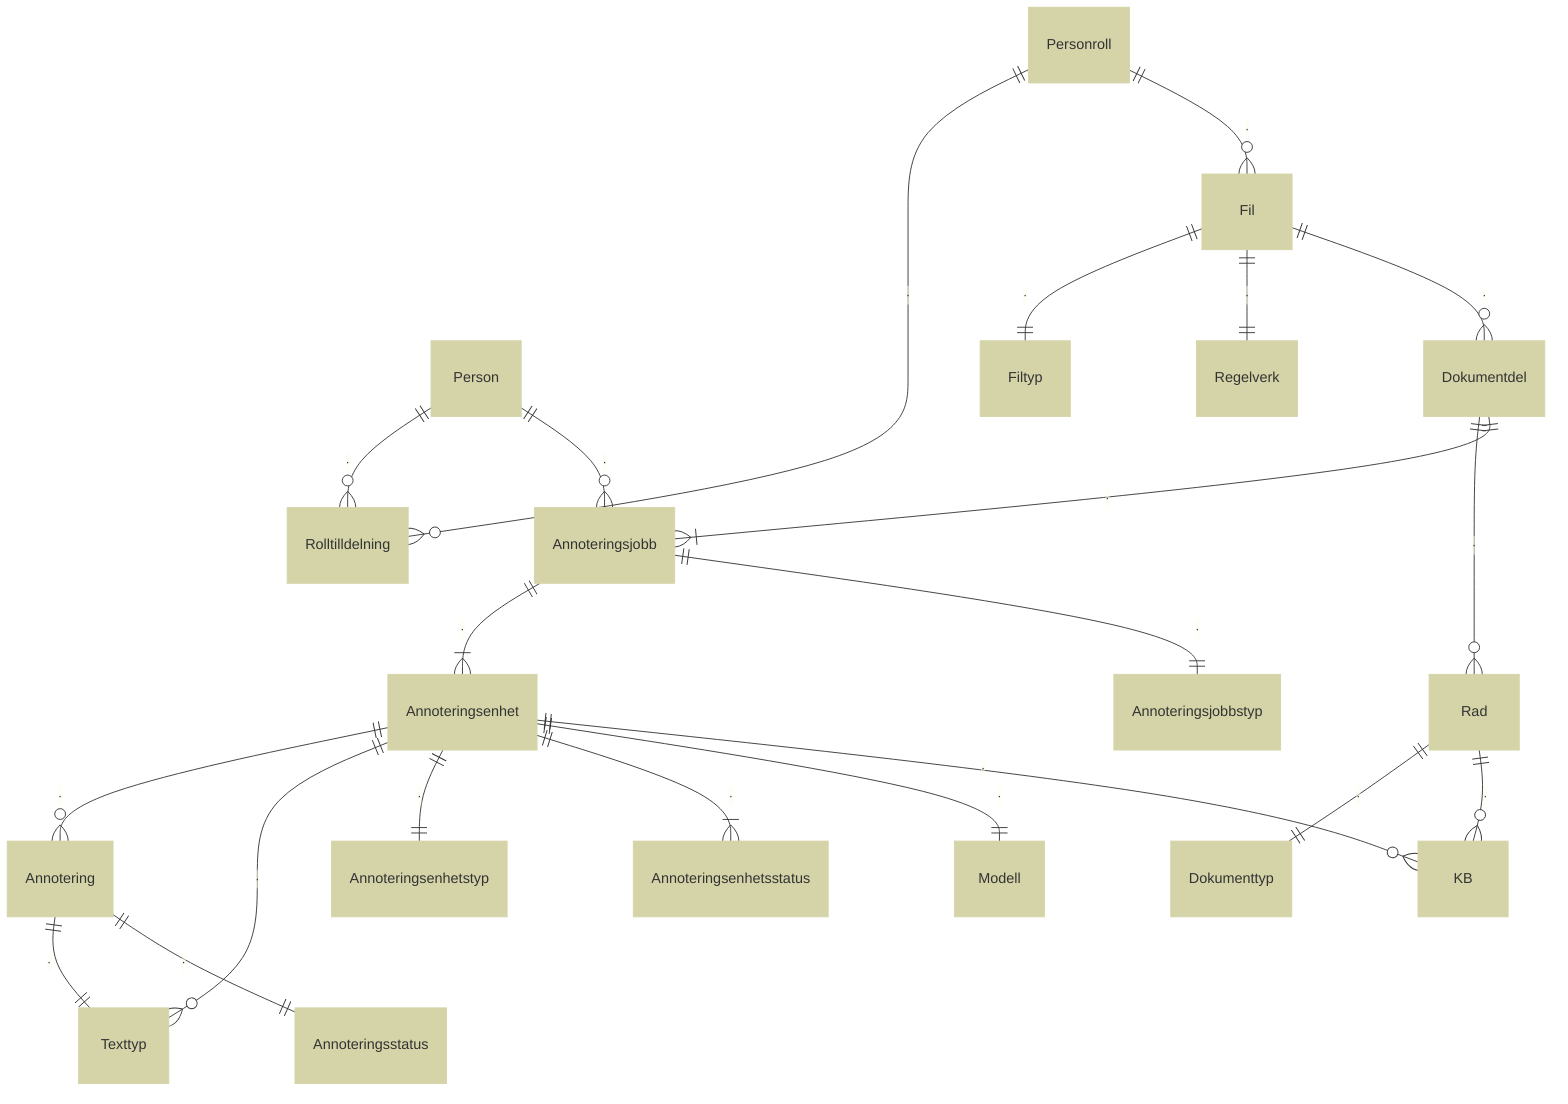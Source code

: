 erDiagram
  direction TB

  Person
  Personroll
  Rolltilldelning
  Fil
  Filtyp
  Regelverk
  Dokumentdel
  Rad
  Dokumenttyp
  Annoteringsjobb
  Annoteringsenhet
  Annotering
  Texttyp
  Annoteringsenhetsstatus
  Annoteringsenhetstyp
  Annoteringsjobbstyp
  Annoteringsstatus
  Modell
  KB

  Person ||--o{ Rolltilldelning : ·
  Personroll ||--o{ Rolltilldelning : ·
  Person ||--o{ Annoteringsjobb : ·
  Personroll ||--o{ Fil : ·

  Fil ||--|| Filtyp : ·
  Fil ||--|| Regelverk : ·
  Fil ||--o{ Dokumentdel : ·

  Dokumentdel ||--o{ Rad : ·
  Rad ||--|| Dokumenttyp : ·

  Dokumentdel ||--|{ Annoteringsjobb : ·
  Annoteringsjobb ||--|{ Annoteringsenhet : ·

  Annoteringsenhet ||--o{ Annotering : ·
  Annotering ||--|| Texttyp : ·
  Annotering ||--|| Annoteringsstatus : ·

  Annoteringsenhet ||--o{ Texttyp : ·
  Annoteringsenhet ||--|| Annoteringsenhetstyp : ·
  Annoteringsenhet ||--|{ Annoteringsenhetsstatus : ·
  Annoteringsjobb ||--|| Annoteringsjobbstyp : ·
  Annoteringsenhet ||--|| Modell : ·

  Annoteringsenhet ||--o{ KB : ·
  Rad ||--o{ KB : ·

  style Person fill:#D5D4A8,stroke:#D5D4A8
  style Personroll fill:#D5D4A8,stroke:#D5D4A8
  style Rolltilldelning fill:#D5D4A8,stroke:#D5D4A8
  style Fil fill:#D5D4A8,stroke:#D5D4A8
  style Filtyp fill:#D5D4A8,stroke:#D5D4A8
  style Regelverk fill:#D5D4A8,stroke:#D5D4A8
  style Dokumentdel fill:#D5D4A8,stroke:#D5D4A8
  style Rad fill:#D5D4A8,stroke:#D5D4A8
  style Dokumenttyp fill:#D5D4A8,stroke:#D5D4A8
  style Annoteringsjobb fill:#D5D4A8,stroke:#D5D4A8
  style Annoteringsenhet fill:#D5D4A8,stroke:#D5D4A8
  style Annotering fill:#D5D4A8,stroke:#D5D4A8
  style Texttyp fill:#D5D4A8,stroke:#D5D4A8
  style Annoteringsenhetsstatus fill:#D5D4A8,stroke:#D5D4A8
  style Annoteringsenhetstyp fill:#D5D4A8,stroke:#D5D4A8
  style Annoteringsjobbstyp fill:#D5D4A8,stroke:#D5D4A8
  style Annoteringsstatus fill:#D5D4A8,stroke:#D5D4A8
  style Modell fill:#D5D4A8,stroke:#D5D4A8
  style KB fill:#D5D4A8,stroke:#D5D4A8
